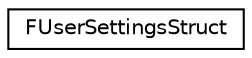 digraph "Graphical Class Hierarchy"
{
 // LATEX_PDF_SIZE
  edge [fontname="Helvetica",fontsize="10",labelfontname="Helvetica",labelfontsize="10"];
  node [fontname="Helvetica",fontsize="10",shape=record];
  rankdir="LR";
  Node0 [label="FUserSettingsStruct",height=0.2,width=0.4,color="black", fillcolor="white", style="filled",URL="$struct_f_user_settings_struct.html",tooltip=" "];
}
